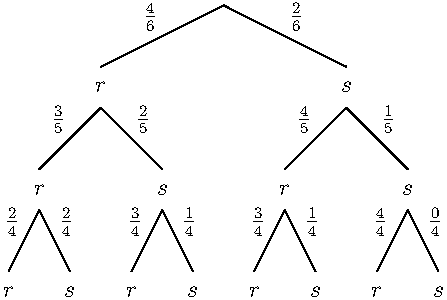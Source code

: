 size(0,150);


pen boldpen=linewidth(1pt)+red;

string[][] nodes={{""},{"$r$", "$s$"},{"$r$", "$s$","$r$", "$s$"},{"$r$", "$s$","$r$", "$s$","$r$", "$s$","$r$", "$s$"}};
string[][] probs={{""},{"$\frac46$", "$\frac26$"},{"$\frac35$", "$\frac25$","$\frac45$", "$\frac15$"},{"$\frac24$", "$\frac24$","$\frac34$", "$\frac14$","$\frac34$", "$\frac14$","$\frac44$", "$\frac04$"}};
pen[][] pens={{currentpen},{currentpen,currentpen},{currentpen, currentpen,currentpen,currentpen},{currentpen, currentpen,currentpen,currentpen,currentpen, currentpen,currentpen,currentpen}};

int whites_to_draw=2; 
int blacks_to_draw=1;
real hscale=3;
real vscale=2;
int depht=3;
pair space=(0,0.5);


void split(pair in, real hscale, int level, int[] pos){
  if(level<depht){
    pair L=(in.x-hscale,in.y-vscale-space.x);
    label(nodes[pos[0]+1][2*pos[1]],L-space);
    pair R=(in.x+hscale,in.y-vscale-space.x);
    label(nodes[pos[0]+1][2*pos[1]+1],R-space);
    ++level;

    path l=(in-space)--L;draw(l,pens[pos[0]+1][2*pos[1]]);
    label(probs[pos[0]+1][2*pos[1]],midpoint(l),dir(135));
    split(L-space,hscale/2,level,new int[] {pos[0]+1,2*pos[1]}); 

    path r=(in-space)--R;draw(r,pens[pos[0]+1][2*pos[1]+1]);
    label(probs[pos[0]+1][2*pos[1]+1],midpoint(r),dir(45));
    split(R-space,hscale/2,level,new int[] {pos[0]+1,2*pos[1]+1}); 
  }
}

split((0,0),hscale,0,new int[] {0,0});

